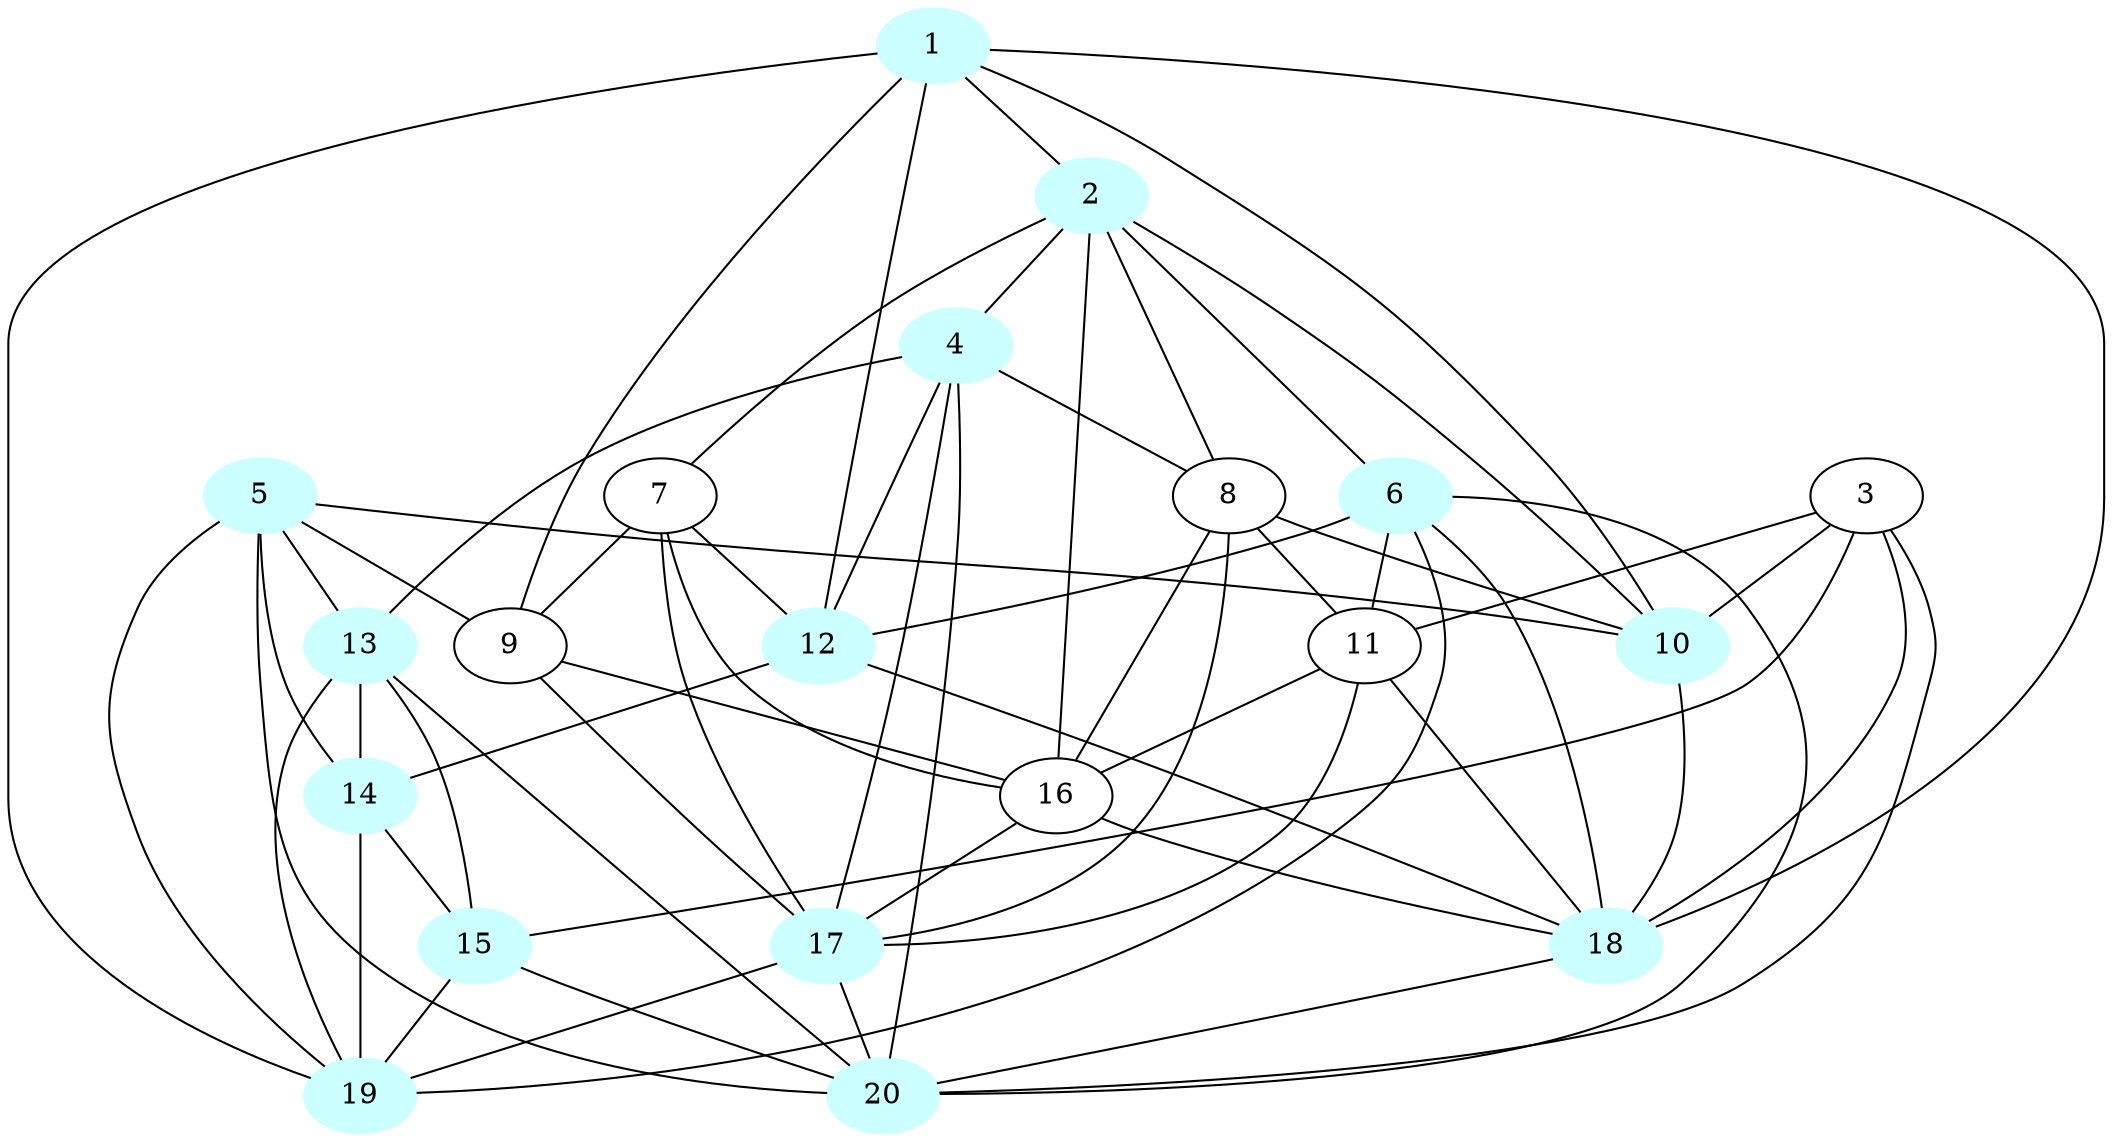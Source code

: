 graph G {
    1 [style=filled, color="#CCFFFF"];
    2 [style=filled, color="#CCFFFF"];
    4 [style=filled, color="#CCFFFF"];
    5 [style=filled, color="#CCFFFF"];
    6 [style=filled, color="#CCFFFF"];
    10 [style=filled, color="#CCFFFF"];
    12 [style=filled, color="#CCFFFF"];
    13 [style=filled, color="#CCFFFF"];
    14 [style=filled, color="#CCFFFF"];
    15 [style=filled, color="#CCFFFF"];
    17 [style=filled, color="#CCFFFF"];
    18 [style=filled, color="#CCFFFF"];
    19 [style=filled, color="#CCFFFF"];
    20 [style=filled, color="#CCFFFF"];
    1 -- 2 [len= 2]
    1 -- 9 [len= 2]
    1 -- 10 [len= 2]
    1 -- 12 [len= 2]
    1 -- 18 [len= 2]
    1 -- 19 [len= 2]
    2 -- 4 [len= 2]
    2 -- 6 [len= 2]
    2 -- 7 [len= 2]
    2 -- 8 [len= 2]
    2 -- 10 [len= 2]
    2 -- 16 [len= 2]
    3 -- 10 [len= 2]
    3 -- 11 [len= 2]
    3 -- 15 [len= 2]
    3 -- 18 [len= 2]
    3 -- 20 [len= 2]
    4 -- 8 [len= 2]
    4 -- 12 [len= 2]
    4 -- 13 [len= 2]
    4 -- 17 [len= 2]
    4 -- 20 [len= 2]
    5 -- 9 [len= 2]
    5 -- 10 [len= 2]
    5 -- 13 [len= 2]
    5 -- 14 [len= 2]
    5 -- 19 [len= 2]
    5 -- 20 [len= 2]
    6 -- 11 [len= 2]
    6 -- 12 [len= 2]
    6 -- 18 [len= 2]
    6 -- 19 [len= 2]
    6 -- 20 [len= 2]
    7 -- 9 [len= 2]
    7 -- 12 [len= 2]
    7 -- 16 [len= 2]
    7 -- 17 [len= 2]
    8 -- 10 [len= 2]
    8 -- 11 [len= 2]
    8 -- 16 [len= 2]
    8 -- 17 [len= 2]
    9 -- 16 [len= 2]
    9 -- 17 [len= 2]
    10 -- 18 [len= 2]
    11 -- 16 [len= 2]
    11 -- 17 [len= 2]
    11 -- 18 [len= 2]
    12 -- 14 [len= 2]
    12 -- 18 [len= 2]
    13 -- 14 [len= 2]
    13 -- 15 [len= 2]
    13 -- 19 [len= 2]
    13 -- 20 [len= 2]
    14 -- 15 [len= 2]
    14 -- 19 [len= 2]
    15 -- 19 [len= 2]
    15 -- 20 [len= 2]
    16 -- 17 [len= 2]
    16 -- 18 [len= 2]
    17 -- 19 [len= 2]
    17 -- 20 [len= 2]
    18 -- 20 [len= 2]
}

